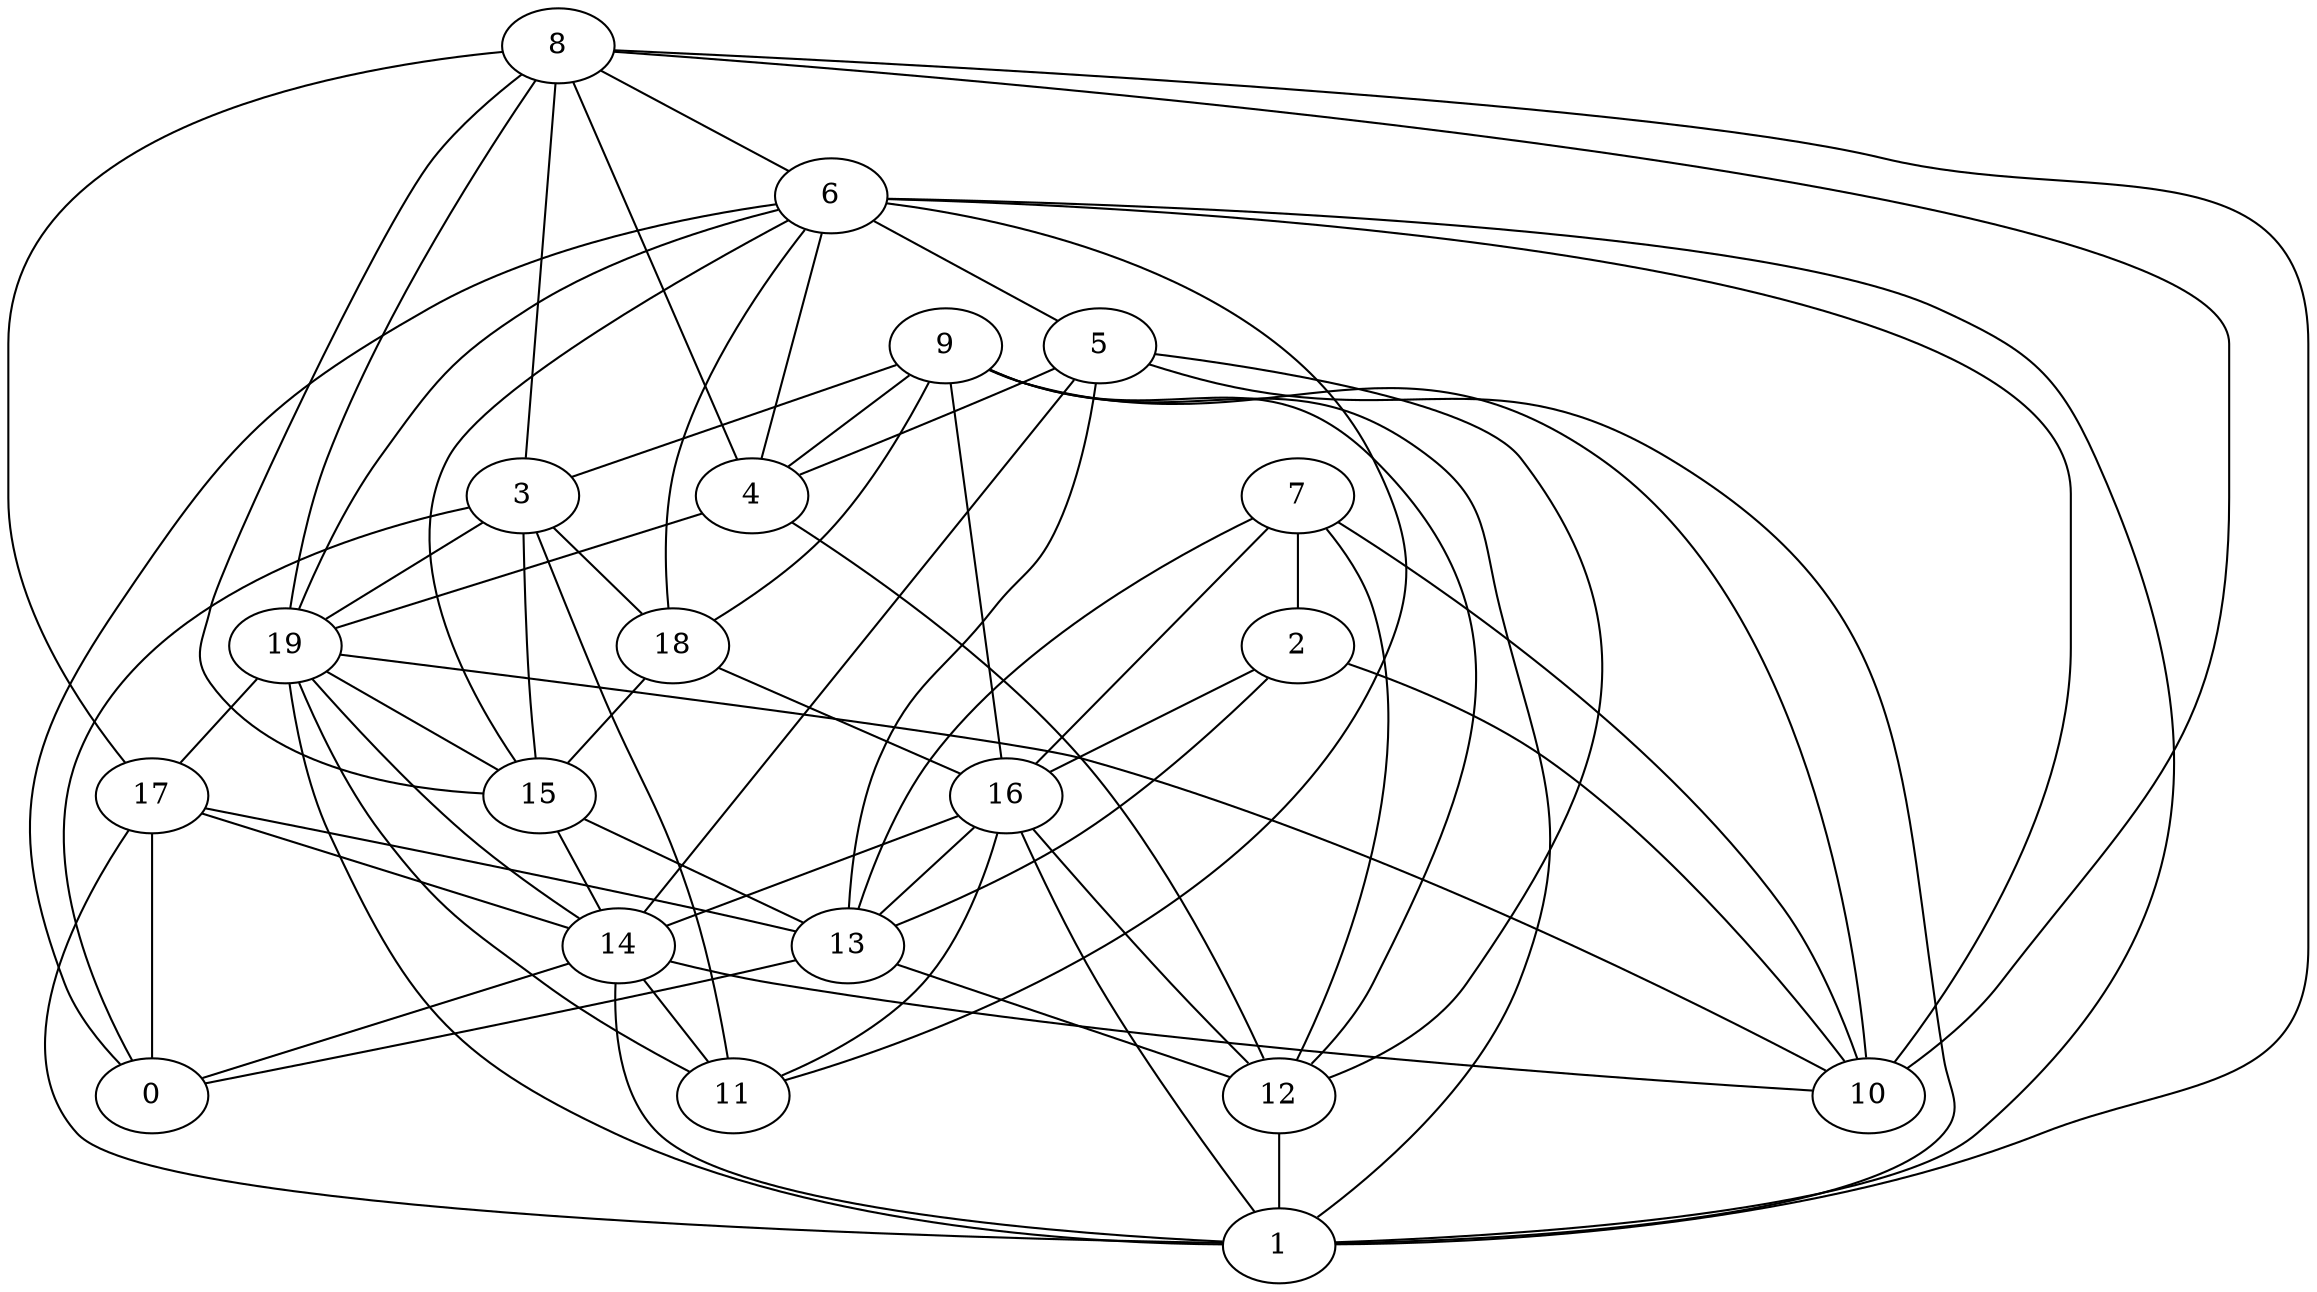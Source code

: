 digraph GG_graph {

subgraph G_graph {
edge [color = black]
"18" -> "15" [dir = none]
"18" -> "16" [dir = none]
"3" -> "19" [dir = none]
"3" -> "11" [dir = none]
"3" -> "0" [dir = none]
"16" -> "14" [dir = none]
"16" -> "12" [dir = none]
"16" -> "11" [dir = none]
"5" -> "12" [dir = none]
"5" -> "1" [dir = none]
"14" -> "11" [dir = none]
"14" -> "10" [dir = none]
"9" -> "18" [dir = none]
"9" -> "16" [dir = none]
"2" -> "16" [dir = none]
"2" -> "13" [dir = none]
"6" -> "1" [dir = none]
"6" -> "0" [dir = none]
"6" -> "15" [dir = none]
"6" -> "10" [dir = none]
"19" -> "1" [dir = none]
"19" -> "10" [dir = none]
"13" -> "0" [dir = none]
"13" -> "12" [dir = none]
"8" -> "4" [dir = none]
"8" -> "17" [dir = none]
"8" -> "3" [dir = none]
"8" -> "1" [dir = none]
"8" -> "10" [dir = none]
"8" -> "15" [dir = none]
"8" -> "6" [dir = none]
"7" -> "13" [dir = none]
"7" -> "12" [dir = none]
"7" -> "10" [dir = none]
"7" -> "16" [dir = none]
"17" -> "13" [dir = none]
"12" -> "1" [dir = none]
"4" -> "12" [dir = none]
"4" -> "19" [dir = none]
"6" -> "18" [dir = none]
"15" -> "14" [dir = none]
"19" -> "15" [dir = none]
"7" -> "2" [dir = none]
"14" -> "1" [dir = none]
"16" -> "13" [dir = none]
"17" -> "14" [dir = none]
"9" -> "1" [dir = none]
"3" -> "18" [dir = none]
"3" -> "15" [dir = none]
"15" -> "13" [dir = none]
"14" -> "0" [dir = none]
"5" -> "13" [dir = none]
"9" -> "10" [dir = none]
"19" -> "11" [dir = none]
"5" -> "4" [dir = none]
"8" -> "19" [dir = none]
"6" -> "19" [dir = none]
"2" -> "10" [dir = none]
"17" -> "0" [dir = none]
"19" -> "14" [dir = none]
"17" -> "1" [dir = none]
"6" -> "4" [dir = none]
"6" -> "5" [dir = none]
"5" -> "14" [dir = none]
"9" -> "4" [dir = none]
"9" -> "3" [dir = none]
"6" -> "11" [dir = none]
"9" -> "12" [dir = none]
"19" -> "17" [dir = none]
"16" -> "1" [dir = none]
}

}

